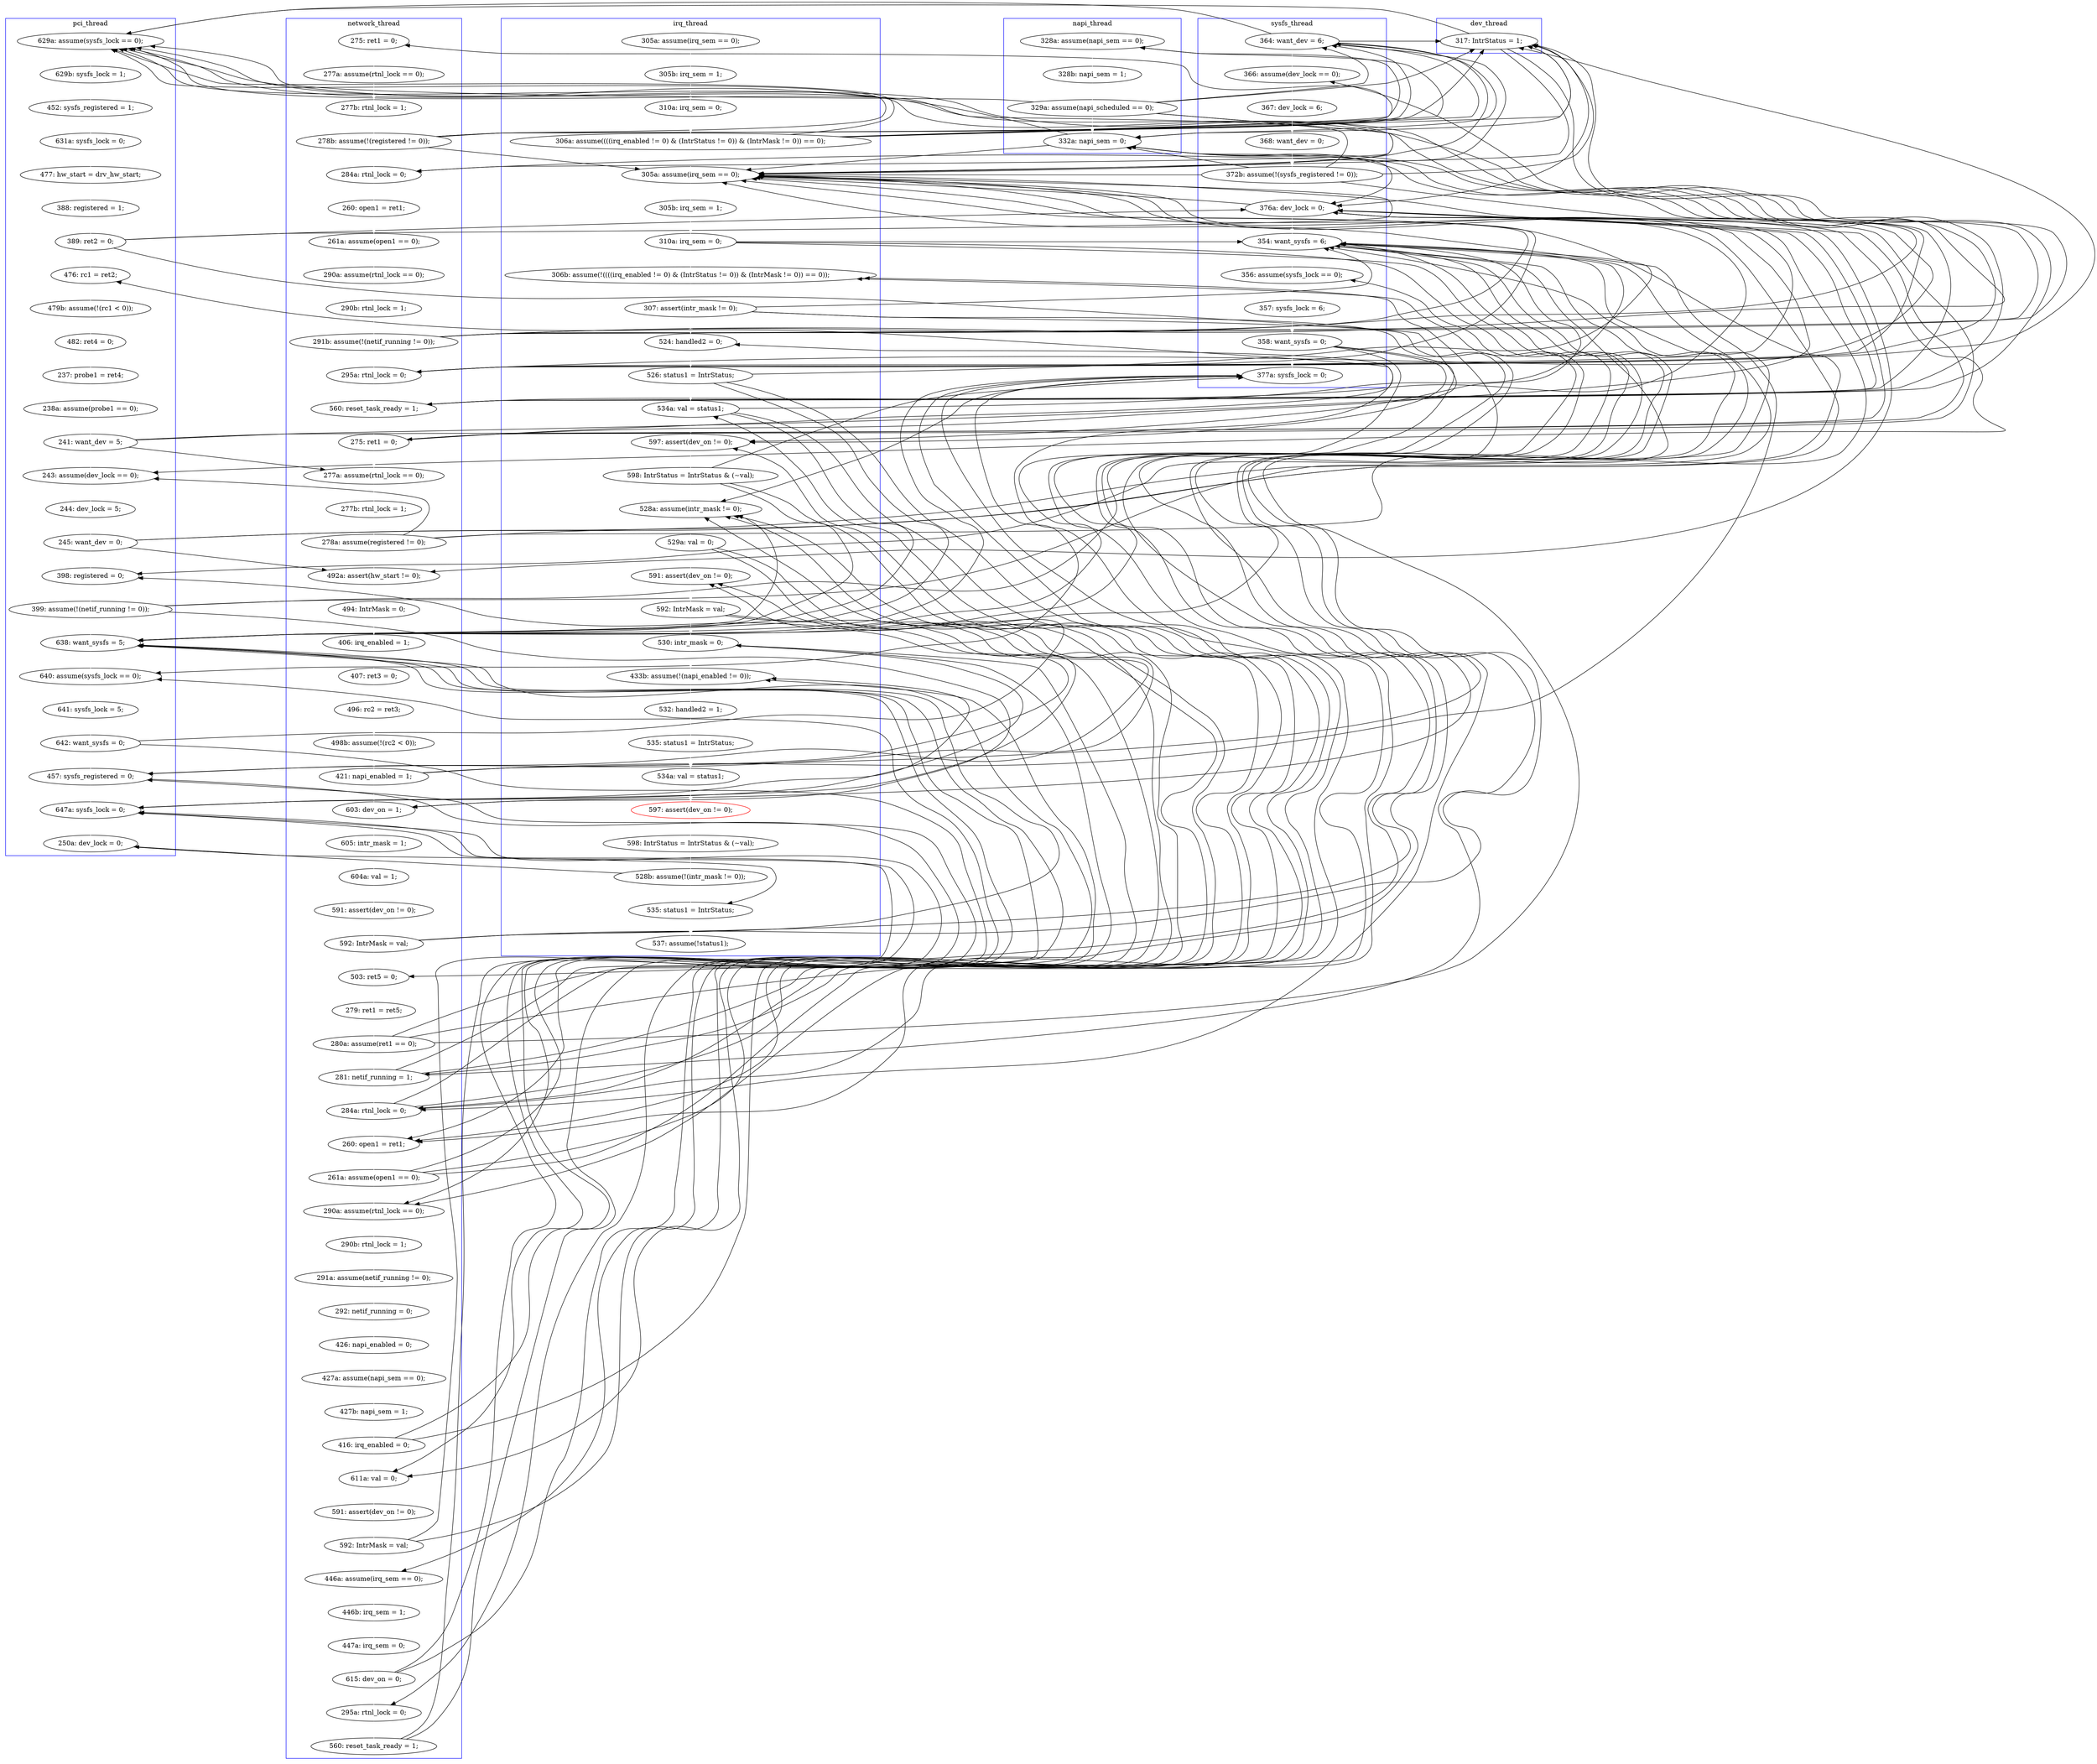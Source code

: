 digraph Counterexample {
	44 -> 87 [color = black, style = solid, constraint = false]
	142 -> 143 [color = white, style = solid]
	245 -> 272 [color = black, style = solid, constraint = false]
	211 -> 236 [color = white, style = solid]
	213 -> 214 [color = white, style = solid]
	150 -> 192 [color = black, style = solid, constraint = false]
	192 -> 201 [color = black, style = solid, constraint = false]
	189 -> 193 [color = white, style = solid]
	70 -> 87 [color = black, style = solid, constraint = false]
	199 -> 233 [color = white, style = solid]
	70 -> 80 [color = white, style = solid]
	33 -> 35 [color = white, style = solid]
	150 -> 164 [color = white, style = solid]
	170 -> 171 [color = white, style = solid]
	171 -> 201 [color = black, style = solid, constraint = false]
	173 -> 174 [color = white, style = solid]
	177 -> 180 [color = white, style = solid]
	199 -> 201 [color = black, style = solid, constraint = false]
	99 -> 101 [color = white, style = solid]
	79 -> 93 [color = black, style = solid, constraint = false]
	57 -> 87 [color = black, style = solid, constraint = false]
	272 -> 278 [color = black, style = solid, constraint = false]
	118 -> 119 [color = white, style = solid]
	35 -> 87 [color = black, style = solid, constraint = false]
	29 -> 30 [color = white, style = solid]
	209 -> 210 [color = white, style = solid]
	269 -> 278 [color = black, style = solid, constraint = false]
	205 -> 213 [color = white, style = solid]
	147 -> 150 [color = white, style = solid]
	35 -> 50 [color = black, style = solid, constraint = false]
	150 -> 153 [color = black, style = solid, constraint = false]
	234 -> 236 [color = black, style = solid, constraint = false]
	205 -> 209 [color = black, style = solid, constraint = false]
	125 -> 127 [color = white, style = solid]
	87 -> 92 [color = black, style = solid, constraint = false]
	131 -> 192 [color = black, style = solid, constraint = false]
	57 -> 90 [color = black, style = solid, constraint = false]
	123 -> 128 [color = black, style = solid, constraint = false]
	117 -> 118 [color = white, style = solid]
	127 -> 136 [color = white, style = solid]
	189 -> 192 [color = black, style = solid, constraint = false]
	64 -> 67 [color = white, style = solid]
	57 -> 93 [color = black, style = solid, constraint = false]
	53 -> 90 [color = white, style = solid]
	234 -> 241 [color = black, style = solid, constraint = false]
	190 -> 193 [color = black, style = solid, constraint = false]
	80 -> 90 [color = black, style = solid, constraint = false]
	70 -> 90 [color = black, style = solid, constraint = false]
	165 -> 166 [color = white, style = solid]
	211 -> 233 [color = black, style = solid, constraint = false]
	193 -> 194 [color = black, style = solid, constraint = false]
	113 -> 153 [color = black, style = solid, constraint = false]
	199 -> 206 [color = black, style = solid, constraint = false]
	114 -> 117 [color = white, style = solid]
	80 -> 128 [color = black, style = solid, constraint = false]
	171 -> 173 [color = black, style = solid, constraint = false]
	253 -> 262 [color = white, style = solid]
	110 -> 111 [color = white, style = solid]
	79 -> 128 [color = white, style = solid]
	105 -> 110 [color = white, style = solid]
	41 -> 42 [color = white, style = solid]
	111 -> 128 [color = black, style = solid, constraint = false]
	174 -> 176 [color = black, style = solid, constraint = false]
	101 -> 105 [color = white, style = solid]
	79 -> 90 [color = black, style = solid, constraint = false]
	201 -> 209 [color = white, style = solid]
	75 -> 76 [color = white, style = solid]
	80 -> 93 [color = black, style = solid, constraint = false]
	174 -> 192 [color = black, style = solid, constraint = false]
	214 -> 216 [color = white, style = solid]
	53 -> 87 [color = black, style = solid, constraint = false]
	300 -> 301 [color = white, style = solid]
	113 -> 124 [color = white, style = solid]
	79 -> 80 [color = black, style = solid, constraint = false]
	87 -> 93 [color = black, style = solid, constraint = false]
	111 -> 153 [color = black, style = solid, constraint = false]
	195 -> 196 [color = white, style = solid]
	162 -> 163 [color = white, style = solid]
	192 -> 194 [color = white, style = solid]
	93 -> 94 [color = white, style = solid]
	201 -> 233 [color = black, style = solid, constraint = false]
	143 -> 144 [color = white, style = solid]
	259 -> 264 [color = white, style = solid]
	206 -> 209 [color = black, style = solid, constraint = false]
	150 -> 162 [color = black, style = solid, constraint = false]
	80 -> 153 [color = black, style = solid, constraint = false]
	189 -> 190 [color = black, style = solid, constraint = false]
	163 -> 201 [color = white, style = solid]
	190 -> 201 [color = black, style = solid, constraint = false]
	232 -> 233 [color = black, style = solid, constraint = false]
	176 -> 177 [color = white, style = solid]
	192 -> 197 [color = black, style = solid, constraint = false]
	218 -> 223 [color = white, style = solid]
	129 -> 130 [color = white, style = solid]
	190 -> 197 [color = white, style = solid]
	77 -> 79 [color = white, style = solid]
	70 -> 93 [color = black, style = solid, constraint = false]
	87 -> 128 [color = black, style = solid, constraint = false]
	185 -> 186 [color = white, style = solid]
	124 -> 125 [color = white, style = solid]
	211 -> 213 [color = black, style = solid, constraint = false]
	245 -> 251 [color = black, style = solid, constraint = false]
	128 -> 136 [color = black, style = solid, constraint = false]
	210 -> 211 [color = white, style = solid]
	57 -> 153 [color = black, style = solid, constraint = false]
	206 -> 213 [color = black, style = solid, constraint = false]
	131 -> 153 [color = black, style = solid, constraint = false]
	51 -> 53 [color = white, style = solid]
	234 -> 251 [color = white, style = solid]
	123 -> 124 [color = black, style = solid, constraint = false]
	76 -> 77 [color = white, style = solid]
	44 -> 153 [color = black, style = solid, constraint = false]
	92 -> 93 [color = black, style = solid, constraint = false]
	206 -> 233 [color = black, style = solid, constraint = false]
	186 -> 189 [color = black, style = solid, constraint = false]
	68 -> 70 [color = white, style = solid]
	233 -> 234 [color = white, style = solid]
	53 -> 153 [color = black, style = solid, constraint = false]
	70 -> 75 [color = black, style = solid, constraint = false]
	196 -> 202 [color = black, style = solid, constraint = false]
	128 -> 129 [color = black, style = solid, constraint = false]
	53 -> 57 [color = black, style = solid, constraint = false]
	262 -> 272 [color = black, style = solid, constraint = false]
	122 -> 123 [color = white, style = solid]
	79 -> 87 [color = black, style = solid, constraint = false]
	60 -> 61 [color = white, style = solid]
	127 -> 128 [color = black, style = solid, constraint = false]
	57 -> 75 [color = white, style = solid]
	278 -> 280 [color = white, style = solid]
	259 -> 272 [color = black, style = solid, constraint = false]
	256 -> 259 [color = white, style = solid]
	90 -> 128 [color = black, style = solid, constraint = false]
	241 -> 244 [color = white, style = solid]
	201 -> 206 [color = black, style = solid, constraint = false]
	53 -> 60 [color = black, style = solid, constraint = false]
	186 -> 192 [color = black, style = solid, constraint = false]
	202 -> 205 [color = white, style = solid]
	253 -> 272 [color = black, style = solid, constraint = false]
	136 -> 137 [color = white, style = solid]
	44 -> 93 [color = black, style = solid, constraint = false]
	158 -> 162 [color = black, style = solid, constraint = false]
	131 -> 136 [color = black, style = solid, constraint = false]
	232 -> 236 [color = black, style = solid, constraint = false]
	57 -> 60 [color = black, style = solid, constraint = false]
	290 -> 300 [color = white, style = solid]
	193 -> 202 [color = white, style = solid]
	158 -> 164 [color = black, style = solid, constraint = false]
	92 -> 113 [color = white, style = solid]
	166 -> 170 [color = white, style = solid]
	163 -> 192 [color = black, style = solid, constraint = false]
	94 -> 99 [color = white, style = solid]
	236 -> 251 [color = black, style = solid, constraint = false]
	193 -> 201 [color = black, style = solid, constraint = false]
	35 -> 153 [color = white, style = solid]
	144 -> 147 [color = white, style = solid]
	251 -> 253 [color = white, style = solid]
	92 -> 128 [color = black, style = solid, constraint = false]
	254 -> 255 [color = white, style = solid]
	137 -> 142 [color = white, style = solid]
	253 -> 254 [color = black, style = solid, constraint = false]
	163 -> 173 [color = black, style = solid, constraint = false]
	131 -> 162 [color = white, style = solid]
	113 -> 128 [color = black, style = solid, constraint = false]
	90 -> 153 [color = black, style = solid, constraint = false]
	281 -> 283 [color = white, style = solid]
	171 -> 176 [color = white, style = solid]
	205 -> 233 [color = black, style = solid, constraint = false]
	224 -> 225 [color = white, style = solid]
	30 -> 33 [color = white, style = solid]
	119 -> 122 [color = white, style = solid]
	154 -> 158 [color = white, style = solid]
	290 -> 292 [color = black, style = solid, constraint = false]
	190 -> 192 [color = black, style = solid, constraint = false]
	80 -> 92 [color = white, style = solid]
	232 -> 241 [color = white, style = solid]
	201 -> 202 [color = black, style = solid, constraint = false]
	90 -> 93 [color = black, style = solid, constraint = false]
	90 -> 92 [color = black, style = solid, constraint = false]
	259 -> 262 [color = black, style = solid, constraint = false]
	44 -> 57 [color = black, style = solid, constraint = false]
	262 -> 278 [color = white, style = solid]
	262 -> 264 [color = black, style = solid, constraint = false]
	40 -> 41 [color = white, style = solid]
	196 -> 197 [color = black, style = solid, constraint = false]
	264 -> 269 [color = white, style = solid]
	272 -> 292 [color = white, style = solid]
	61 -> 64 [color = white, style = solid]
	67 -> 68 [color = white, style = solid]
	244 -> 245 [color = white, style = solid]
	127 -> 129 [color = black, style = solid, constraint = false]
	216 -> 218 [color = white, style = solid]
	245 -> 254 [color = white, style = solid]
	199 -> 202 [color = black, style = solid, constraint = false]
	236 -> 272 [color = white, style = solid]
	35 -> 40 [color = black, style = solid, constraint = false]
	286 -> 290 [color = white, style = solid]
	186 -> 190 [color = white, style = solid]
	158 -> 173 [color = white, style = solid]
	127 -> 153 [color = black, style = solid, constraint = false]
	192 -> 193 [color = black, style = solid, constraint = false]
	128 -> 153 [color = black, style = solid, constraint = false]
	128 -> 192 [color = white, style = solid]
	87 -> 90 [color = black, style = solid, constraint = false]
	50 -> 51 [color = white, style = solid]
	269 -> 272 [color = black, style = solid, constraint = false]
	280 -> 281 [color = white, style = solid]
	92 -> 153 [color = black, style = solid, constraint = false]
	180 -> 189 [color = white, style = solid]
	236 -> 241 [color = black, style = solid, constraint = false]
	196 -> 201 [color = black, style = solid, constraint = false]
	186 -> 201 [color = black, style = solid, constraint = false]
	123 -> 129 [color = white, style = solid]
	196 -> 206 [color = white, style = solid]
	174 -> 185 [color = white, style = solid]
	193 -> 197 [color = black, style = solid, constraint = false]
	225 -> 232 [color = white, style = solid]
	111 -> 113 [color = black, style = solid, constraint = false]
	130 -> 131 [color = white, style = solid]
	153 -> 154 [color = white, style = solid]
	194 -> 195 [color = white, style = solid]
	79 -> 153 [color = black, style = solid, constraint = false]
	223 -> 224 [color = white, style = solid]
	189 -> 201 [color = black, style = solid, constraint = false]
	70 -> 153 [color = black, style = solid, constraint = false]
	35 -> 57 [color = black, style = solid, constraint = false]
	113 -> 114 [color = black, style = solid, constraint = false]
	180 -> 201 [color = black, style = solid, constraint = false]
	283 -> 285 [color = white, style = solid]
	285 -> 286 [color = white, style = solid]
	53 -> 93 [color = black, style = solid, constraint = false]
	163 -> 164 [color = black, style = solid, constraint = false]
	205 -> 206 [color = black, style = solid, constraint = false]
	44 -> 60 [color = white, style = solid]
	164 -> 165 [color = white, style = solid]
	42 -> 44 [color = white, style = solid]
	158 -> 192 [color = black, style = solid, constraint = false]
	87 -> 153 [color = black, style = solid, constraint = false]
	111 -> 114 [color = white, style = solid]
	174 -> 201 [color = black, style = solid, constraint = false]
	80 -> 87 [color = black, style = solid, constraint = false]
	292 -> 300 [color = black, style = solid, constraint = false]
	123 -> 153 [color = black, style = solid, constraint = false]
	44 -> 50 [color = black, style = solid, constraint = false]
	255 -> 256 [color = white, style = solid]
	35 -> 93 [color = black, style = solid, constraint = false]
	171 -> 192 [color = black, style = solid, constraint = false]
	197 -> 199 [color = white, style = solid]
	180 -> 192 [color = black, style = solid, constraint = false]
	180 -> 185 [color = black, style = solid, constraint = false]
	subgraph cluster7 {
		label = dev_thread
		color = blue
		87  [label = "317: IntrStatus = 1;"]
	}
	subgraph cluster4 {
		label = napi_thread
		color = blue
		51  [label = "328b: napi_sem = 1;"]
		53  [label = "329a: assume(napi_scheduled == 0);"]
		50  [label = "328a: assume(napi_sem == 0);"]
		90  [label = "332a: napi_sem = 0;"]
	}
	subgraph cluster6 {
		label = sysfs_thread
		color = blue
		57  [label = "364: want_dev = 6;"]
		77  [label = "368: want_dev = 0;"]
		206  [label = "377a: sysfs_lock = 0;"]
		195  [label = "357: sysfs_lock = 6;"]
		128  [label = "376a: dev_lock = 0;"]
		76  [label = "367: dev_lock = 6;"]
		79  [label = "372b: assume(!(sysfs_registered != 0));"]
		192  [label = "354: want_sysfs = 6;"]
		75  [label = "366: assume(dev_lock == 0);"]
		194  [label = "356: assume(sysfs_lock == 0);"]
		196  [label = "358: want_sysfs = 0;"]
	}
	subgraph cluster1 {
		label = pci_thread
		color = blue
		292  [label = "250a: dev_lock = 0;"]
		163  [label = "399: assume(!(netif_running != 0));"]
		272  [label = "647a: sysfs_lock = 0;"]
		211  [label = "642: want_sysfs = 0;"]
		101  [label = "631a: sysfs_lock = 0;"]
		209  [label = "640: assume(sysfs_lock == 0);"]
		117  [label = "479b: assume(!(rc1 < 0));"]
		210  [label = "641: sysfs_lock = 5;"]
		130  [label = "244: dev_lock = 5;"]
		201  [label = "638: want_sysfs = 5;"]
		93  [label = "629a: assume(sysfs_lock == 0);"]
		236  [label = "457: sysfs_registered = 0;"]
		122  [label = "238a: assume(probe1 == 0);"]
		94  [label = "629b: sysfs_lock = 1;"]
		118  [label = "482: ret4 = 0;"]
		129  [label = "243: assume(dev_lock == 0);"]
		105  [label = "477: hw_start = drv_hw_start;"]
		114  [label = "476: rc1 = ret2;"]
		131  [label = "245: want_dev = 0;"]
		119  [label = "237: probe1 = ret4;"]
		110  [label = "388: registered = 1;"]
		99  [label = "452: sysfs_registered = 1;"]
		111  [label = "389: ret2 = 0;"]
		123  [label = "241: want_dev = 5;"]
		162  [label = "398: registered = 0;"]
	}
	subgraph cluster3 {
		label = irq_thread
		color = blue
		33  [label = "310a: irq_sem = 0;"]
		30  [label = "305b: irq_sem = 1;"]
		199  [label = "598: IntrStatus = IntrStatus & (~val);"]
		173  [label = "306b: assume(!((((irq_enabled != 0) & (IntrStatus != 0)) & (IntrMask != 0)) == 0));"]
		253  [label = "592: IntrMask = val;"]
		290  [label = "528b: assume(!(intr_mask != 0));"]
		190  [label = "534a: val = status1;"]
		29  [label = "305a: assume(irq_sem == 0);"]
		281  [label = "535: status1 = IntrStatus;"]
		301  [label = "537: assume(!status1);"]
		234  [label = "529a: val = 0;"]
		286  [label = "598: IntrStatus = IntrStatus & (~val);"]
		278  [label = "433b: assume(!(napi_enabled != 0));"]
		280  [label = "532: handled2 = 1;"]
		158  [label = "310a: irq_sem = 0;"]
		283  [label = "534a: val = status1;"]
		300  [label = "535: status1 = IntrStatus;"]
		174  [label = "307: assert(intr_mask != 0);"]
		186  [label = "526: status1 = IntrStatus;"]
		154  [label = "305b: irq_sem = 1;"]
		35  [label = "306a: assume((((irq_enabled != 0) & (IntrStatus != 0)) & (IntrMask != 0)) == 0);"]
		262  [label = "530: intr_mask = 0;"]
		197  [label = "597: assert(dev_on != 0);"]
		185  [label = "524: handled2 = 0;"]
		153  [label = "305a: assume(irq_sem == 0);"]
		233  [label = "528a: assume(intr_mask != 0);"]
		285  [label = "597: assert(dev_on != 0);", color = red]
		251  [label = "591: assert(dev_on != 0);"]
	}
	subgraph cluster2 {
		label = network_thread
		color = blue
		41  [label = "277a: assume(rtnl_lock == 0);"]
		67  [label = "290a: assume(rtnl_lock == 0);"]
		171  [label = "592: IntrMask = val;"]
		214  [label = "290b: rtnl_lock = 1;"]
		44  [label = "278b: assume(!(registered != 0));"]
		170  [label = "591: assert(dev_on != 0);"]
		124  [label = "277a: assume(rtnl_lock == 0);"]
		177  [label = "279: ret1 = ret5;"]
		113  [label = "275: ret1 = 0;"]
		213  [label = "290a: assume(rtnl_lock == 0);"]
		256  [label = "447a: irq_sem = 0;"]
		189  [label = "281: netif_running = 1;"]
		202  [label = "260: open1 = ret1;"]
		60  [label = "284a: rtnl_lock = 0;"]
		176  [label = "503: ret5 = 0;"]
		225  [label = "427b: napi_sem = 1;"]
		164  [label = "603: dev_on = 1;"]
		150  [label = "421: napi_enabled = 1;"]
		223  [label = "426: napi_enabled = 0;"]
		165  [label = "605: intr_mask = 1;"]
		40  [label = "275: ret1 = 0;"]
		180  [label = "280a: assume(ret1 == 0);"]
		241  [label = "611a: val = 0;"]
		166  [label = "604a: val = 1;"]
		137  [label = "494: IntrMask = 0;"]
		224  [label = "427a: assume(napi_sem == 0);"]
		218  [label = "292: netif_running = 0;"]
		61  [label = "260: open1 = ret1;"]
		70  [label = "291b: assume(!(netif_running != 0));"]
		143  [label = "407: ret3 = 0;"]
		147  [label = "498b: assume(!(rc2 < 0));"]
		42  [label = "277b: rtnl_lock = 1;"]
		245  [label = "592: IntrMask = val;"]
		144  [label = "496: rc2 = ret3;"]
		264  [label = "295a: rtnl_lock = 0;"]
		232  [label = "416: irq_enabled = 0;"]
		193  [label = "284a: rtnl_lock = 0;"]
		255  [label = "446b: irq_sem = 1;"]
		125  [label = "277b: rtnl_lock = 1;"]
		136  [label = "492a: assert(hw_start != 0);"]
		64  [label = "261a: assume(open1 == 0);"]
		142  [label = "406: irq_enabled = 1;"]
		205  [label = "261a: assume(open1 == 0);"]
		259  [label = "615: dev_on = 0;"]
		127  [label = "278a: assume(registered != 0);"]
		269  [label = "560: reset_task_ready = 1;"]
		216  [label = "291a: assume(netif_running != 0);"]
		254  [label = "446a: assume(irq_sem == 0);"]
		68  [label = "290b: rtnl_lock = 1;"]
		92  [label = "560: reset_task_ready = 1;"]
		80  [label = "295a: rtnl_lock = 0;"]
		244  [label = "591: assert(dev_on != 0);"]
	}
}